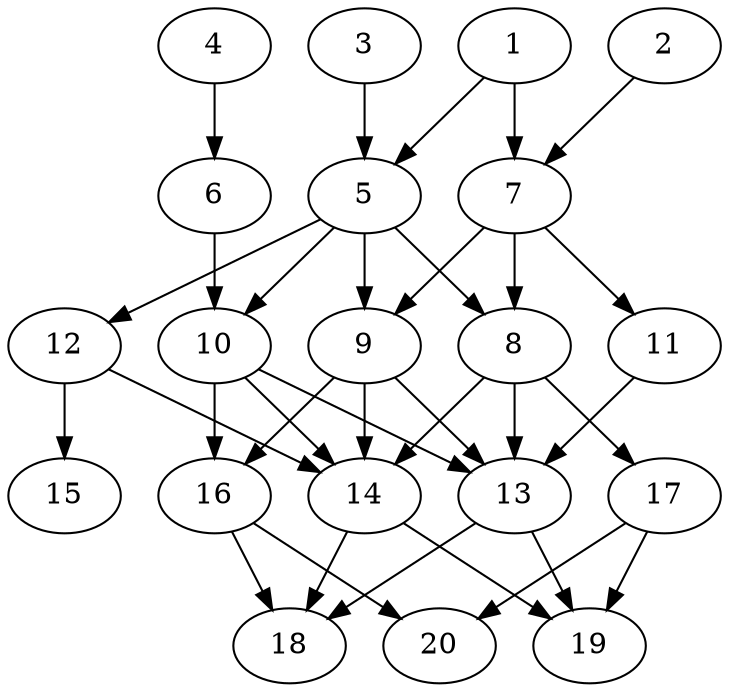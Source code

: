 // DAG automatically generated by daggen at Tue Jul 23 14:28:59 2019
// ./daggen --dot -n 20 --ccr 0.3 --fat 0.6 --regular 0.5 --density 0.7 --mindata 5242880 --maxdata 52428800 
digraph G {
  1 [size="26514773", alpha="0.11", expect_size="7954432"] 
  1 -> 5 [size ="7954432"]
  1 -> 7 [size ="7954432"]
  2 [size="135772160", alpha="0.07", expect_size="40731648"] 
  2 -> 7 [size ="40731648"]
  3 [size="93552640", alpha="0.10", expect_size="28065792"] 
  3 -> 5 [size ="28065792"]
  4 [size="162747733", alpha="0.11", expect_size="48824320"] 
  4 -> 6 [size ="48824320"]
  5 [size="122303147", alpha="0.18", expect_size="36690944"] 
  5 -> 8 [size ="36690944"]
  5 -> 9 [size ="36690944"]
  5 -> 10 [size ="36690944"]
  5 -> 12 [size ="36690944"]
  6 [size="174530560", alpha="0.01", expect_size="52359168"] 
  6 -> 10 [size ="52359168"]
  7 [size="42779307", alpha="0.12", expect_size="12833792"] 
  7 -> 8 [size ="12833792"]
  7 -> 9 [size ="12833792"]
  7 -> 11 [size ="12833792"]
  8 [size="112438613", alpha="0.15", expect_size="33731584"] 
  8 -> 13 [size ="33731584"]
  8 -> 14 [size ="33731584"]
  8 -> 17 [size ="33731584"]
  9 [size="39816533", alpha="0.19", expect_size="11944960"] 
  9 -> 13 [size ="11944960"]
  9 -> 14 [size ="11944960"]
  9 -> 16 [size ="11944960"]
  10 [size="55695360", alpha="0.06", expect_size="16708608"] 
  10 -> 13 [size ="16708608"]
  10 -> 14 [size ="16708608"]
  10 -> 16 [size ="16708608"]
  11 [size="97573547", alpha="0.03", expect_size="29272064"] 
  11 -> 13 [size ="29272064"]
  12 [size="28037120", alpha="0.19", expect_size="8411136"] 
  12 -> 14 [size ="8411136"]
  12 -> 15 [size ="8411136"]
  13 [size="79523840", alpha="0.16", expect_size="23857152"] 
  13 -> 18 [size ="23857152"]
  13 -> 19 [size ="23857152"]
  14 [size="157702827", alpha="0.06", expect_size="47310848"] 
  14 -> 18 [size ="47310848"]
  14 -> 19 [size ="47310848"]
  15 [size="86790827", alpha="0.19", expect_size="26037248"] 
  16 [size="70741333", alpha="0.03", expect_size="21222400"] 
  16 -> 18 [size ="21222400"]
  16 -> 20 [size ="21222400"]
  17 [size="79179093", alpha="0.12", expect_size="23753728"] 
  17 -> 19 [size ="23753728"]
  17 -> 20 [size ="23753728"]
  18 [size="18247680", alpha="0.13", expect_size="5474304"] 
  19 [size="136007680", alpha="0.08", expect_size="40802304"] 
  20 [size="124368213", alpha="0.11", expect_size="37310464"] 
}
